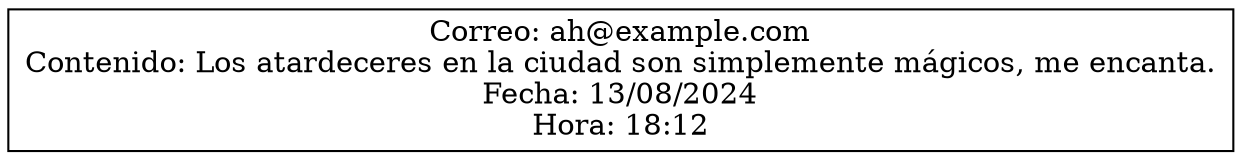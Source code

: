 digraph G {
    node [shape=record];
    rankdir=LR;
    node0 [label="{Correo: ah@example.com\nContenido: Los atardeceres en la ciudad son simplemente mágicos, me encanta.\nFecha: 13/08/2024\nHora: 18:12}"];
}
